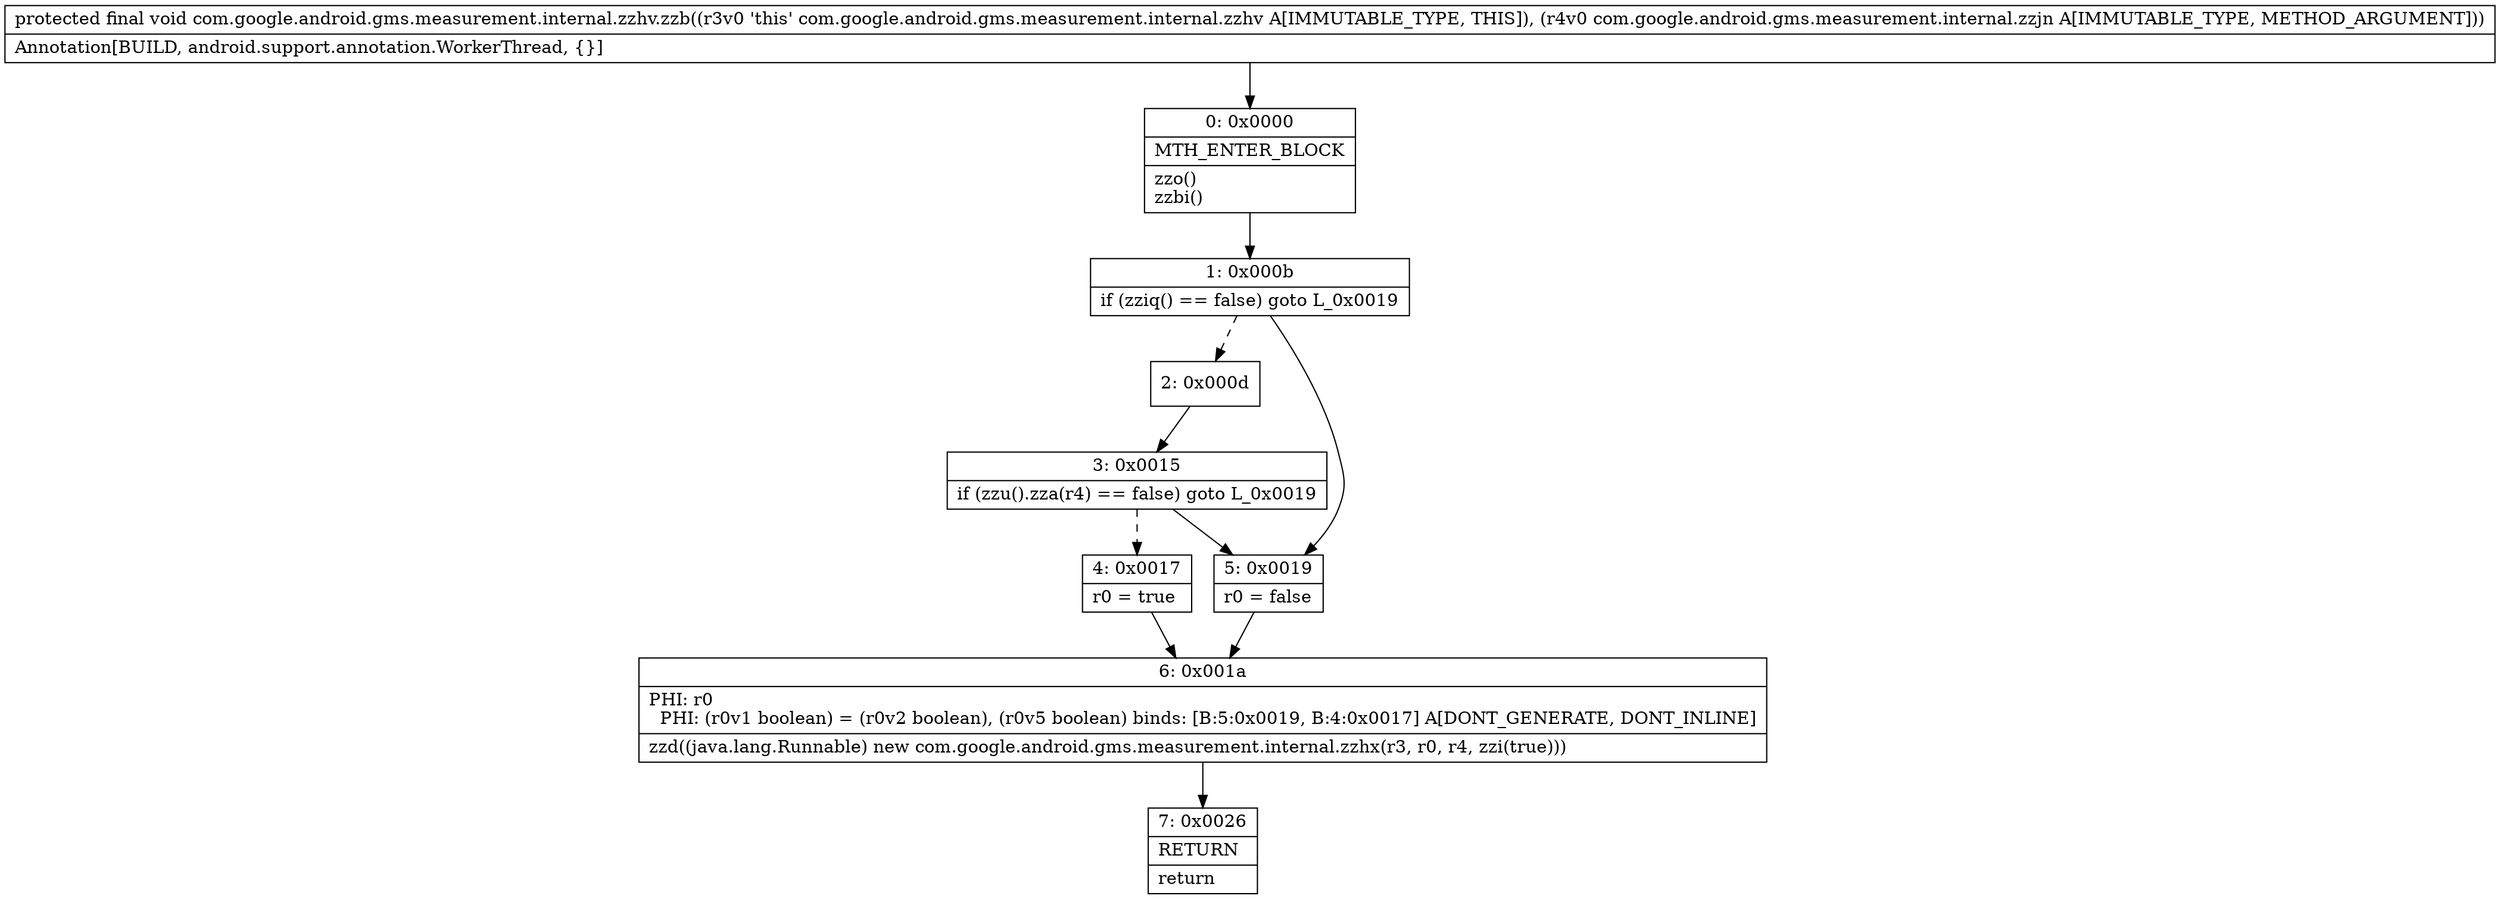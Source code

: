 digraph "CFG forcom.google.android.gms.measurement.internal.zzhv.zzb(Lcom\/google\/android\/gms\/measurement\/internal\/zzjn;)V" {
Node_0 [shape=record,label="{0\:\ 0x0000|MTH_ENTER_BLOCK\l|zzo()\lzzbi()\l}"];
Node_1 [shape=record,label="{1\:\ 0x000b|if (zziq() == false) goto L_0x0019\l}"];
Node_2 [shape=record,label="{2\:\ 0x000d}"];
Node_3 [shape=record,label="{3\:\ 0x0015|if (zzu().zza(r4) == false) goto L_0x0019\l}"];
Node_4 [shape=record,label="{4\:\ 0x0017|r0 = true\l}"];
Node_5 [shape=record,label="{5\:\ 0x0019|r0 = false\l}"];
Node_6 [shape=record,label="{6\:\ 0x001a|PHI: r0 \l  PHI: (r0v1 boolean) = (r0v2 boolean), (r0v5 boolean) binds: [B:5:0x0019, B:4:0x0017] A[DONT_GENERATE, DONT_INLINE]\l|zzd((java.lang.Runnable) new com.google.android.gms.measurement.internal.zzhx(r3, r0, r4, zzi(true)))\l}"];
Node_7 [shape=record,label="{7\:\ 0x0026|RETURN\l|return\l}"];
MethodNode[shape=record,label="{protected final void com.google.android.gms.measurement.internal.zzhv.zzb((r3v0 'this' com.google.android.gms.measurement.internal.zzhv A[IMMUTABLE_TYPE, THIS]), (r4v0 com.google.android.gms.measurement.internal.zzjn A[IMMUTABLE_TYPE, METHOD_ARGUMENT]))  | Annotation[BUILD, android.support.annotation.WorkerThread, \{\}]\l}"];
MethodNode -> Node_0;
Node_0 -> Node_1;
Node_1 -> Node_2[style=dashed];
Node_1 -> Node_5;
Node_2 -> Node_3;
Node_3 -> Node_4[style=dashed];
Node_3 -> Node_5;
Node_4 -> Node_6;
Node_5 -> Node_6;
Node_6 -> Node_7;
}

